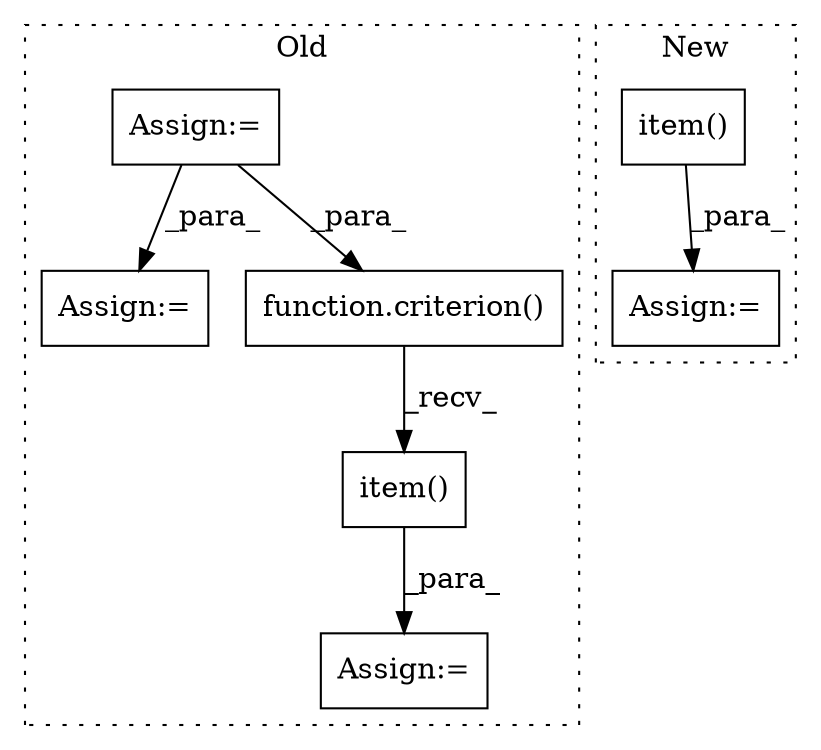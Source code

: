 digraph G {
subgraph cluster0 {
1 [label="item()" a="75" s="943" l="129" shape="box"];
3 [label="Assign:=" a="68" s="940" l="3" shape="box"];
5 [label="Assign:=" a="68" s="833" l="3" shape="box"];
6 [label="Assign:=" a="68" s="1299" l="3" shape="box"];
7 [label="function.criterion()" a="75" s="943,1055" l="23,10" shape="box"];
label = "Old";
style="dotted";
}
subgraph cluster1 {
2 [label="item()" a="75" s="1402" l="54" shape="box"];
4 [label="Assign:=" a="68" s="1399" l="3" shape="box"];
label = "New";
style="dotted";
}
1 -> 3 [label="_para_"];
2 -> 4 [label="_para_"];
5 -> 6 [label="_para_"];
5 -> 7 [label="_para_"];
7 -> 1 [label="_recv_"];
}
